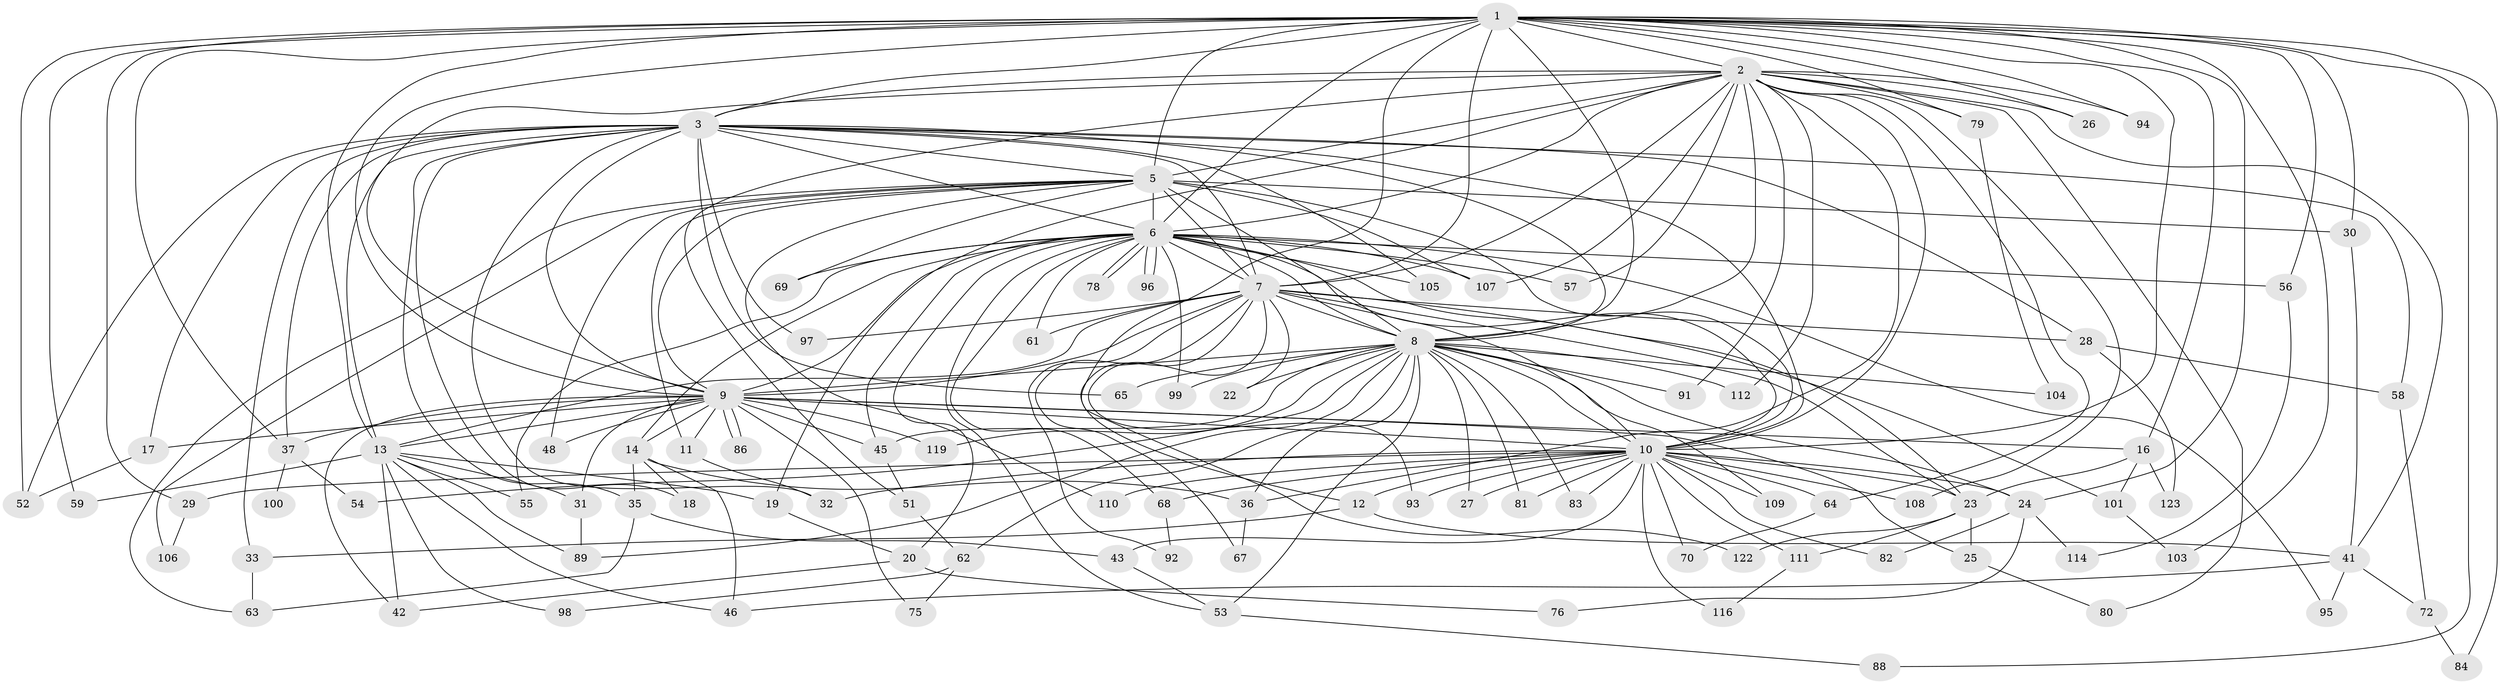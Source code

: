 // Generated by graph-tools (version 1.1) at 2025/51/02/27/25 19:51:48]
// undirected, 96 vertices, 226 edges
graph export_dot {
graph [start="1"]
  node [color=gray90,style=filled];
  1 [super="+4"];
  2 [super="+115"];
  3 [super="+40"];
  5 [super="+117"];
  6 [super="+34"];
  7 [super="+74"];
  8 [super="+71"];
  9 [super="+21"];
  10 [super="+120"];
  11;
  12;
  13 [super="+15"];
  14;
  16 [super="+66"];
  17;
  18;
  19;
  20;
  22;
  23 [super="+121"];
  24 [super="+39"];
  25;
  26;
  27;
  28;
  29 [super="+87"];
  30 [super="+60"];
  31 [super="+102"];
  32 [super="+50"];
  33 [super="+73"];
  35;
  36 [super="+47"];
  37 [super="+38"];
  41 [super="+44"];
  42 [super="+90"];
  43;
  45;
  46 [super="+49"];
  48;
  51;
  52 [super="+85"];
  53 [super="+77"];
  54;
  55;
  56;
  57;
  58;
  59;
  61;
  62;
  63;
  64;
  65;
  67;
  68;
  69;
  70;
  72;
  75;
  76;
  78;
  79;
  80;
  81;
  82;
  83;
  84;
  86;
  88;
  89 [super="+118"];
  91;
  92;
  93 [super="+113"];
  94;
  95;
  96;
  97;
  98;
  99;
  100;
  101;
  103;
  104;
  105;
  106;
  107;
  108;
  109;
  110;
  111;
  112;
  114;
  116;
  119;
  122;
  123;
  1 -- 2 [weight=2];
  1 -- 3 [weight=2];
  1 -- 5 [weight=2];
  1 -- 6 [weight=2];
  1 -- 7 [weight=2];
  1 -- 8 [weight=2];
  1 -- 9 [weight=2];
  1 -- 10 [weight=2];
  1 -- 16;
  1 -- 29 [weight=2];
  1 -- 30 [weight=2];
  1 -- 59;
  1 -- 79;
  1 -- 103;
  1 -- 12;
  1 -- 13;
  1 -- 84;
  1 -- 88;
  1 -- 26;
  1 -- 94;
  1 -- 52;
  1 -- 56;
  1 -- 24;
  1 -- 37;
  2 -- 3;
  2 -- 5;
  2 -- 6;
  2 -- 7 [weight=2];
  2 -- 8;
  2 -- 9;
  2 -- 10;
  2 -- 19;
  2 -- 26;
  2 -- 36;
  2 -- 41;
  2 -- 51;
  2 -- 57;
  2 -- 64;
  2 -- 79;
  2 -- 80;
  2 -- 91;
  2 -- 94;
  2 -- 107;
  2 -- 108;
  2 -- 112;
  3 -- 5;
  3 -- 6;
  3 -- 7;
  3 -- 8;
  3 -- 9;
  3 -- 10;
  3 -- 13;
  3 -- 17;
  3 -- 18;
  3 -- 28;
  3 -- 32;
  3 -- 33;
  3 -- 35;
  3 -- 37;
  3 -- 58;
  3 -- 65;
  3 -- 97;
  3 -- 105;
  3 -- 52;
  5 -- 6;
  5 -- 7;
  5 -- 8;
  5 -- 9;
  5 -- 10;
  5 -- 11;
  5 -- 30;
  5 -- 48;
  5 -- 63;
  5 -- 69;
  5 -- 106;
  5 -- 110;
  5 -- 107;
  6 -- 7;
  6 -- 8 [weight=2];
  6 -- 9;
  6 -- 10;
  6 -- 14;
  6 -- 20;
  6 -- 23;
  6 -- 45;
  6 -- 55;
  6 -- 56;
  6 -- 57;
  6 -- 61;
  6 -- 68;
  6 -- 69;
  6 -- 78;
  6 -- 78;
  6 -- 95;
  6 -- 96;
  6 -- 96;
  6 -- 99;
  6 -- 107;
  6 -- 105;
  6 -- 53;
  7 -- 8 [weight=2];
  7 -- 9;
  7 -- 10;
  7 -- 22;
  7 -- 23;
  7 -- 28;
  7 -- 61;
  7 -- 67;
  7 -- 92;
  7 -- 93 [weight=2];
  7 -- 97;
  7 -- 101;
  7 -- 122;
  7 -- 13;
  8 -- 9;
  8 -- 10;
  8 -- 22;
  8 -- 24;
  8 -- 27;
  8 -- 36;
  8 -- 53;
  8 -- 54;
  8 -- 62;
  8 -- 65;
  8 -- 81;
  8 -- 89;
  8 -- 91;
  8 -- 99;
  8 -- 104;
  8 -- 109;
  8 -- 112;
  8 -- 119;
  8 -- 83;
  8 -- 45;
  9 -- 10;
  9 -- 11;
  9 -- 14;
  9 -- 16;
  9 -- 17;
  9 -- 31;
  9 -- 37;
  9 -- 42;
  9 -- 45;
  9 -- 48;
  9 -- 75;
  9 -- 86;
  9 -- 86;
  9 -- 119;
  9 -- 25;
  9 -- 13;
  10 -- 12;
  10 -- 24;
  10 -- 27;
  10 -- 29;
  10 -- 32;
  10 -- 43 [weight=2];
  10 -- 64;
  10 -- 68;
  10 -- 70;
  10 -- 81;
  10 -- 82;
  10 -- 83;
  10 -- 93;
  10 -- 108;
  10 -- 109;
  10 -- 110;
  10 -- 111;
  10 -- 116;
  10 -- 23;
  11 -- 32;
  12 -- 33;
  12 -- 41;
  13 -- 59;
  13 -- 98;
  13 -- 42;
  13 -- 46;
  13 -- 19;
  13 -- 55;
  13 -- 89;
  13 -- 31;
  14 -- 18;
  14 -- 35;
  14 -- 46;
  14 -- 36;
  16 -- 101;
  16 -- 123;
  16 -- 23;
  17 -- 52;
  19 -- 20;
  20 -- 42;
  20 -- 76;
  23 -- 25;
  23 -- 111;
  23 -- 122;
  24 -- 114;
  24 -- 82;
  24 -- 76;
  25 -- 80;
  28 -- 58;
  28 -- 123;
  29 -- 106;
  30 -- 41;
  31 -- 89;
  33 -- 63;
  35 -- 43;
  35 -- 63;
  36 -- 67;
  37 -- 54;
  37 -- 100 [weight=2];
  41 -- 95;
  41 -- 72;
  41 -- 46;
  43 -- 53;
  45 -- 51;
  51 -- 62;
  53 -- 88;
  56 -- 114;
  58 -- 72;
  62 -- 75;
  62 -- 98;
  64 -- 70;
  68 -- 92;
  72 -- 84;
  79 -- 104;
  101 -- 103;
  111 -- 116;
}
